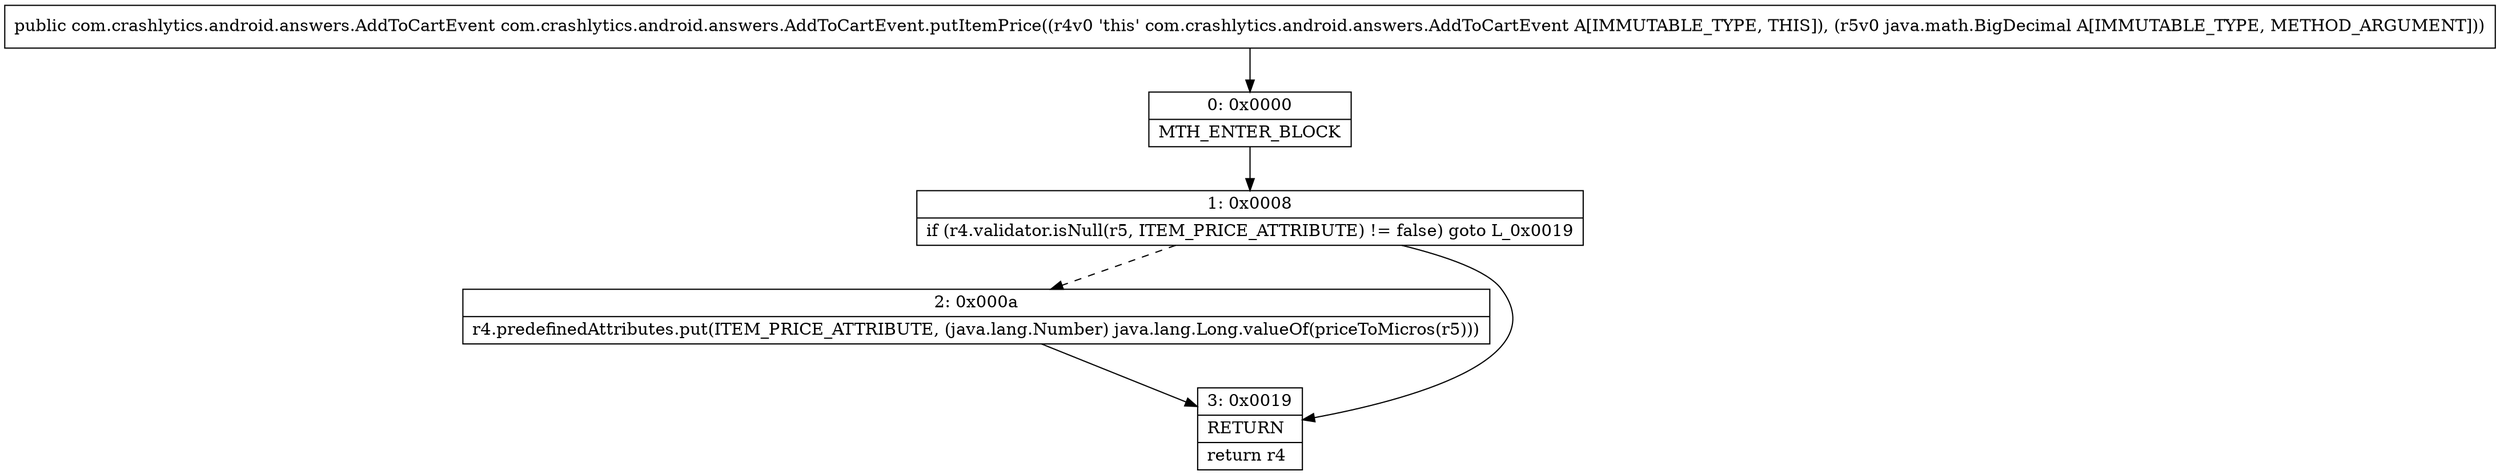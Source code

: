 digraph "CFG forcom.crashlytics.android.answers.AddToCartEvent.putItemPrice(Ljava\/math\/BigDecimal;)Lcom\/crashlytics\/android\/answers\/AddToCartEvent;" {
Node_0 [shape=record,label="{0\:\ 0x0000|MTH_ENTER_BLOCK\l}"];
Node_1 [shape=record,label="{1\:\ 0x0008|if (r4.validator.isNull(r5, ITEM_PRICE_ATTRIBUTE) != false) goto L_0x0019\l}"];
Node_2 [shape=record,label="{2\:\ 0x000a|r4.predefinedAttributes.put(ITEM_PRICE_ATTRIBUTE, (java.lang.Number) java.lang.Long.valueOf(priceToMicros(r5)))\l}"];
Node_3 [shape=record,label="{3\:\ 0x0019|RETURN\l|return r4\l}"];
MethodNode[shape=record,label="{public com.crashlytics.android.answers.AddToCartEvent com.crashlytics.android.answers.AddToCartEvent.putItemPrice((r4v0 'this' com.crashlytics.android.answers.AddToCartEvent A[IMMUTABLE_TYPE, THIS]), (r5v0 java.math.BigDecimal A[IMMUTABLE_TYPE, METHOD_ARGUMENT])) }"];
MethodNode -> Node_0;
Node_0 -> Node_1;
Node_1 -> Node_2[style=dashed];
Node_1 -> Node_3;
Node_2 -> Node_3;
}


